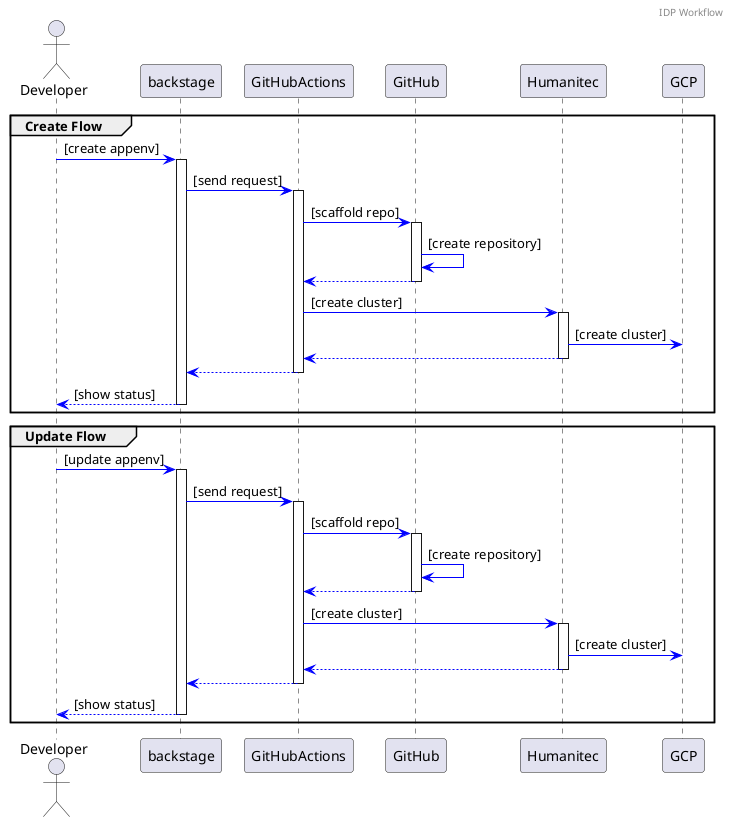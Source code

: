 @startuml IDP Design

header IDP Workflow
actor Developer

group Create Flow
    Developer -[#0000FF]> backstage : [create appenv]
    activate backstage
        backstage -[#0000FF]> GitHubActions : [send request]
            activate GitHubActions
                GitHubActions -[#0000FF]> GitHub : [scaffold repo]
                    activate GitHub
                        GitHub -[#0000FF]> GitHub : [create repository]
                    return
                GitHubActions -[#0000FF]> Humanitec : [create cluster]
                    activate Humanitec
                        Humanitec -[#0000FF]> GCP : [create cluster]
                    return
            return
    return [show status]
End
group Update Flow
    Developer -[#0000FF]> backstage : [update appenv]
    activate backstage
        backstage -[#0000FF]> GitHubActions : [send request]
            activate GitHubActions
                GitHubActions -[#0000FF]> GitHub : [scaffold repo]
                    activate GitHub
                        GitHub -[#0000FF]> GitHub : [create repository]
                    return
                GitHubActions -[#0000FF]> Humanitec : [create cluster]
                    activate Humanitec
                        Humanitec -[#0000FF]> GCP : [create cluster]
                    return
            return
    return [show status]
End
'group
' All Examples https://plantuml.com/sequence-diagram
'Examples Colored Lines
'Bob -[#0000FF]> Alice : hello
'Alice -[#0000FF]->Bob : ok
'
'Examples Lines directional
'Alice -> Bob: Another authentication Request
'Alice <-- Bob: Another authentication Response

' Notes
'note right: this is another note

' return block
'activate Alice
'Alice -> Alice : some action
'return bye
'return


@enduml